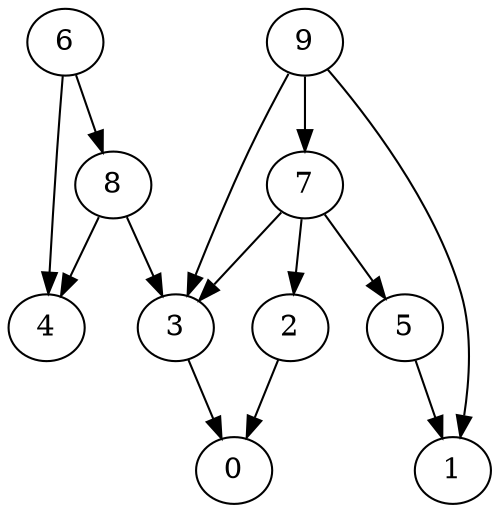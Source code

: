 digraph G {
  graph [splines=true overlap=false]
  node  [shape=ellipse, width=0.3, height=0.3]
  0 [label="0"];
  1 [label="1"];
  2 [label="2"];
  3 [label="3"];
  4 [label="4"];
  5 [label="5"];
  6 [label="6"];
  7 [label="7"];
  8 [label="8"];
  9 [label="9"];
  2 -> 0;
  3 -> 0;
  5 -> 1;
  6 -> 4;
  6 -> 8;
  7 -> 2;
  7 -> 3;
  7 -> 5;
  8 -> 3;
  8 -> 4;
  9 -> 1;
  9 -> 3;
  9 -> 7;
}
